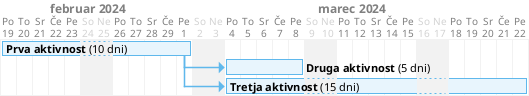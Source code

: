 @startgantt "Ganttov diagram"

<style>
ganttDiagram {
  timeline {
    LineColor #f2f2f2
    FontColor gray
  }
  task {
    BackgroundColor #e8f5fd
    LineColor #5FB8EC
  }
  arrow {
    LineColor #5FB8EC
  }
  milestone {
    BackgroundColor #e8f5fd
    LineColor #5FB8EC
  }
  closed {
    BackgroundColor #f2f2f2
    FontColor lightgray
  }
}
</style>

skinparam backgroundColor transparent
hide footbox
language sl

project starts the 19th of February 2024
saturdays are closed
sundays are closed

[**Prva aktivnost** (10 dni)] as [A1] lasts 10 days
[**Druga aktivnost** (5 dni)] as [A2] lasts 1 week and starts at [A1]'s end
[**Tretja aktivnost** (15 dni)] as [A3] lasts 15 days and starts at [A1]'s end

@endgantt
